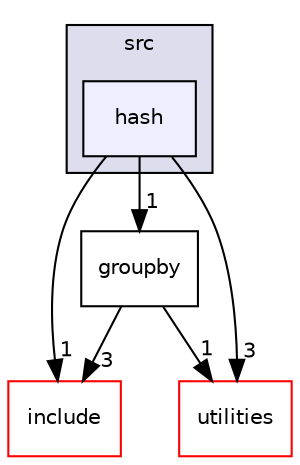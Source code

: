 digraph "hash" {
  compound=true
  node [ fontsize="10", fontname="Helvetica"];
  edge [ labelfontsize="10", labelfontname="Helvetica"];
  subgraph clusterdir_68267d1309a1af8e8297ef4c3efbcdba {
    graph [ bgcolor="#ddddee", pencolor="black", label="src" fontname="Helvetica", fontsize="10", URL="dir_68267d1309a1af8e8297ef4c3efbcdba.html"]
  dir_81ff9cf00c749aad2228acad00958fb4 [shape=box, label="hash", style="filled", fillcolor="#eeeeff", pencolor="black", URL="dir_81ff9cf00c749aad2228acad00958fb4.html"];
  }
  dir_90e6b1e2f287d433df14197820adf3de [shape=box label="groupby" URL="dir_90e6b1e2f287d433df14197820adf3de.html"];
  dir_d44c64559bbebec7f509842c48db8b23 [shape=box label="include" fillcolor="white" style="filled" color="red" URL="dir_d44c64559bbebec7f509842c48db8b23.html"];
  dir_7b5d38f1875f1b693f62ca6a108a1129 [shape=box label="utilities" fillcolor="white" style="filled" color="red" URL="dir_7b5d38f1875f1b693f62ca6a108a1129.html"];
  dir_90e6b1e2f287d433df14197820adf3de->dir_d44c64559bbebec7f509842c48db8b23 [headlabel="3", labeldistance=1.5 headhref="dir_000001_000004.html"];
  dir_90e6b1e2f287d433df14197820adf3de->dir_7b5d38f1875f1b693f62ca6a108a1129 [headlabel="1", labeldistance=1.5 headhref="dir_000001_000007.html"];
  dir_81ff9cf00c749aad2228acad00958fb4->dir_90e6b1e2f287d433df14197820adf3de [headlabel="1", labeldistance=1.5 headhref="dir_000014_000001.html"];
  dir_81ff9cf00c749aad2228acad00958fb4->dir_d44c64559bbebec7f509842c48db8b23 [headlabel="1", labeldistance=1.5 headhref="dir_000014_000004.html"];
  dir_81ff9cf00c749aad2228acad00958fb4->dir_7b5d38f1875f1b693f62ca6a108a1129 [headlabel="3", labeldistance=1.5 headhref="dir_000014_000007.html"];
}
